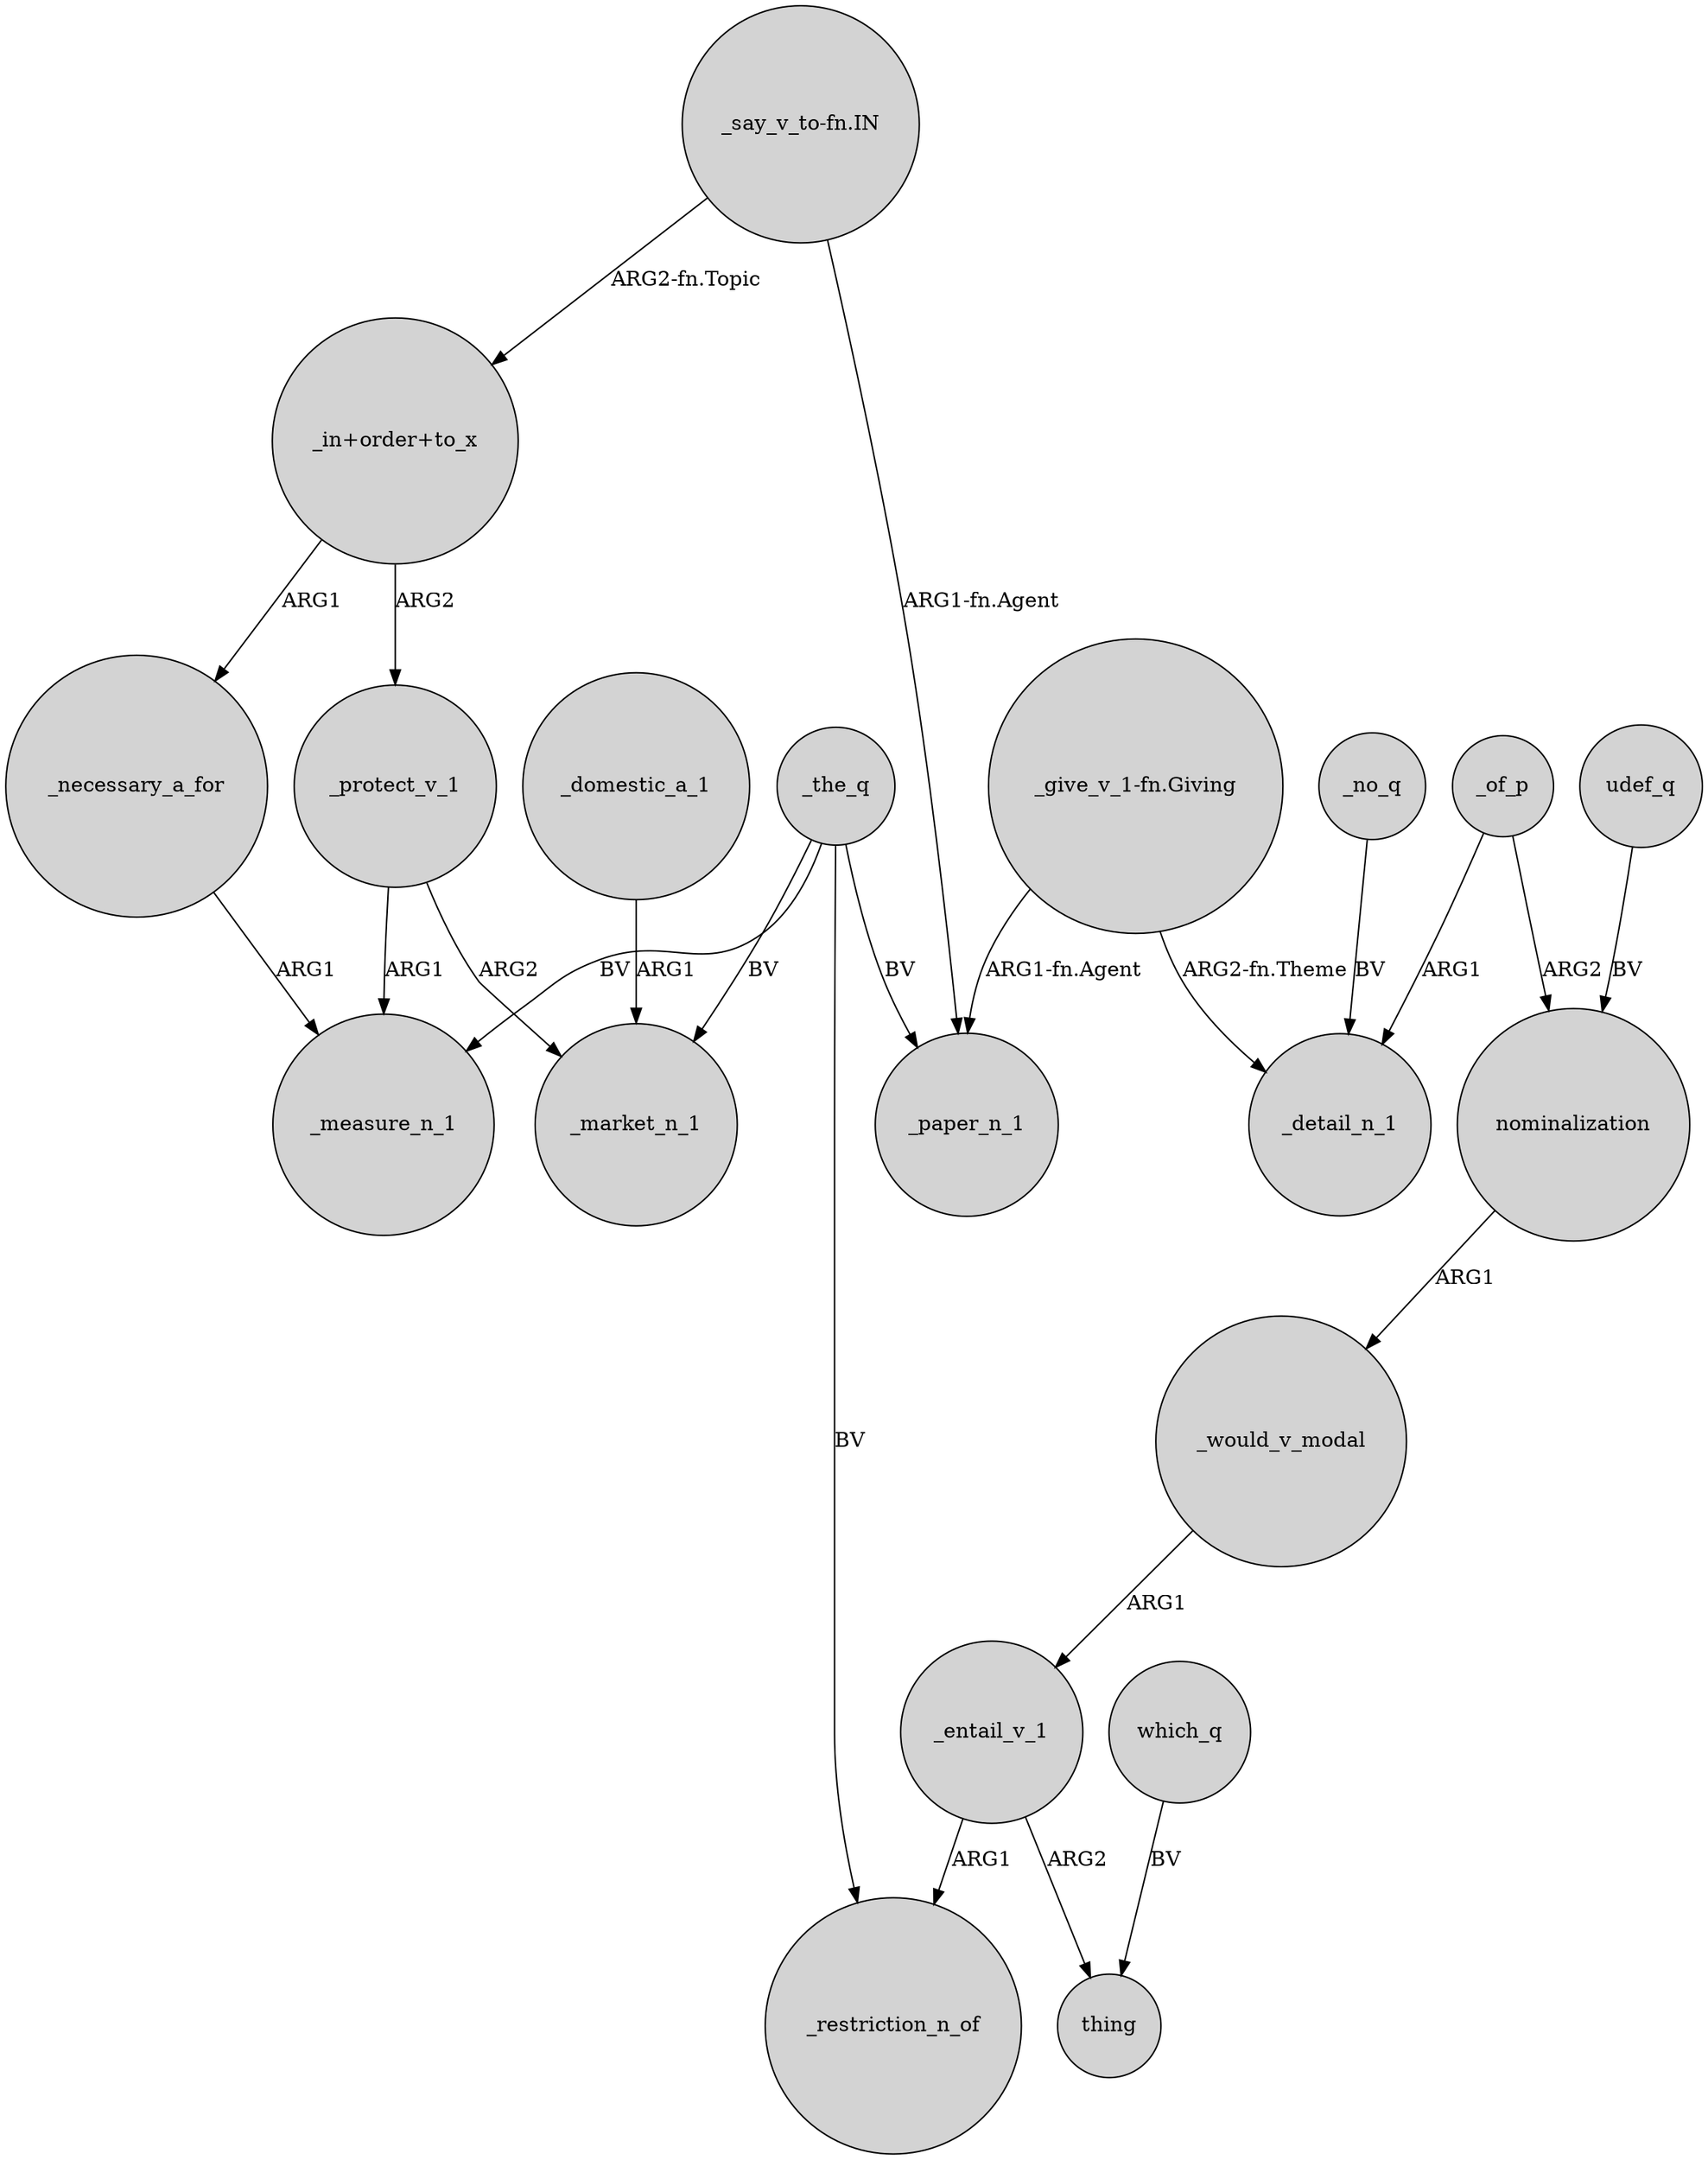 digraph {
	node [shape=circle style=filled]
	_the_q -> _measure_n_1 [label=BV]
	_the_q -> _paper_n_1 [label=BV]
	nominalization -> _would_v_modal [label=ARG1]
	"_in+order+to_x" -> _protect_v_1 [label=ARG2]
	_the_q -> _restriction_n_of [label=BV]
	_of_p -> _detail_n_1 [label=ARG1]
	_protect_v_1 -> _measure_n_1 [label=ARG1]
	"_give_v_1-fn.Giving" -> _detail_n_1 [label="ARG2-fn.Theme"]
	_domestic_a_1 -> _market_n_1 [label=ARG1]
	_entail_v_1 -> _restriction_n_of [label=ARG1]
	"_say_v_to-fn.IN" -> "_in+order+to_x" [label="ARG2-fn.Topic"]
	"_say_v_to-fn.IN" -> _paper_n_1 [label="ARG1-fn.Agent"]
	_of_p -> nominalization [label=ARG2]
	_entail_v_1 -> thing [label=ARG2]
	udef_q -> nominalization [label=BV]
	"_give_v_1-fn.Giving" -> _paper_n_1 [label="ARG1-fn.Agent"]
	_would_v_modal -> _entail_v_1 [label=ARG1]
	_necessary_a_for -> _measure_n_1 [label=ARG1]
	_no_q -> _detail_n_1 [label=BV]
	"_in+order+to_x" -> _necessary_a_for [label=ARG1]
	_the_q -> _market_n_1 [label=BV]
	_protect_v_1 -> _market_n_1 [label=ARG2]
	which_q -> thing [label=BV]
}
